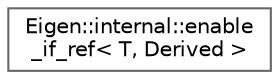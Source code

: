 digraph "类继承关系图"
{
 // LATEX_PDF_SIZE
  bgcolor="transparent";
  edge [fontname=Helvetica,fontsize=10,labelfontname=Helvetica,labelfontsize=10];
  node [fontname=Helvetica,fontsize=10,shape=box,height=0.2,width=0.4];
  rankdir="LR";
  Node0 [id="Node000000",label="Eigen::internal::enable\l_if_ref\< T, Derived \>",height=0.2,width=0.4,color="grey40", fillcolor="white", style="filled",URL="$struct_eigen_1_1internal_1_1enable__if__ref.html",tooltip=" "];
}
